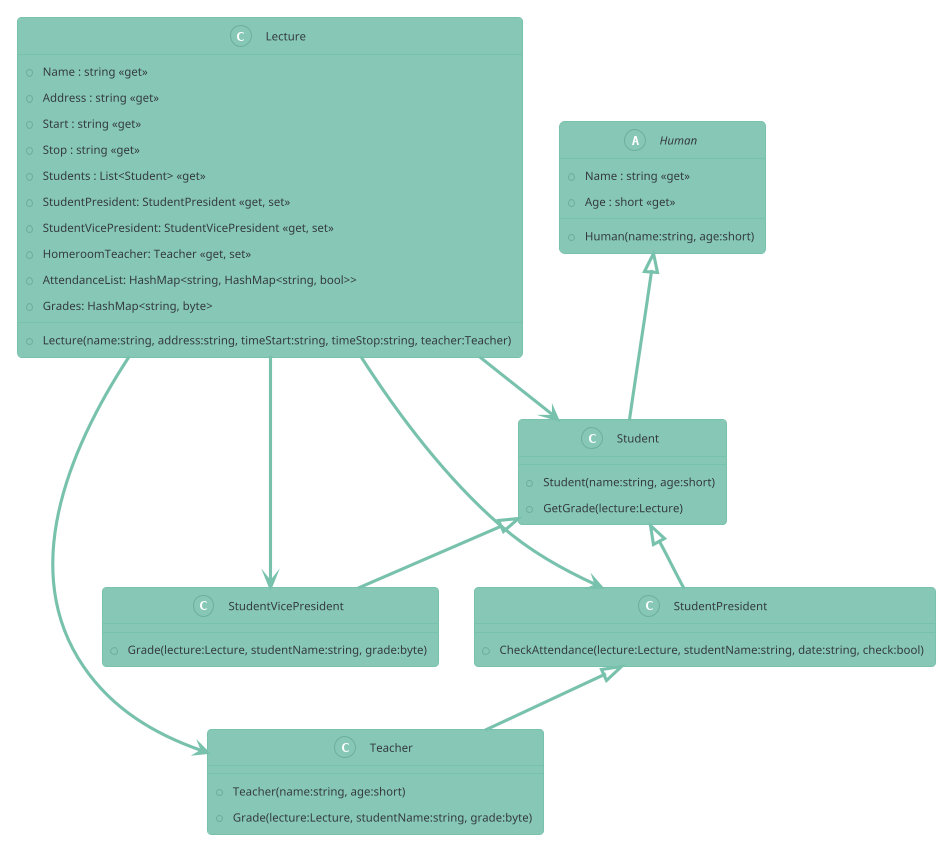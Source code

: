 @startuml
!theme minty
abstract class Human {
    + Human(name:string, age:short)
    + Name : string <<get>>
    + Age : short <<get>>
}
class Student {
    + Student(name:string, age:short)
		+ GetGrade(lecture:Lecture)
}
Human <|-- Student
class StudentPresident {
		+ CheckAttendance(lecture:Lecture, studentName:string, date:string, check:bool)
}
Student <|-- StudentPresident
class StudentVicePresident {
		+ Grade(lecture:Lecture, studentName:string, grade:byte)
}
Student <|-- StudentVicePresident
class Teacher {
    + Teacher(name:string, age:short)
		+ Grade(lecture:Lecture, studentName:string, grade:byte)
}
StudentPresident <|-- Teacher
class Lecture {
    + Lecture(name:string, address:string, timeStart:string, timeStop:string, teacher:Teacher)
    + Name : string <<get>>
    + Address : string <<get>>
    + Start : string <<get>>
    + Stop : string <<get>>
    + Students : List<Student> <<get>>
    + StudentPresident: StudentPresident <<get, set>>
    + StudentVicePresident: StudentVicePresident <<get, set>>
    + HomeroomTeacher: Teacher <<get, set>>
		+ AttendanceList: HashMap<string, HashMap<string, bool>>
		+ Grades: HashMap<string, byte>
}
Lecture --> Teacher
Lecture --> Student
Lecture --> StudentPresident
Lecture --> StudentVicePresident
@enduml
